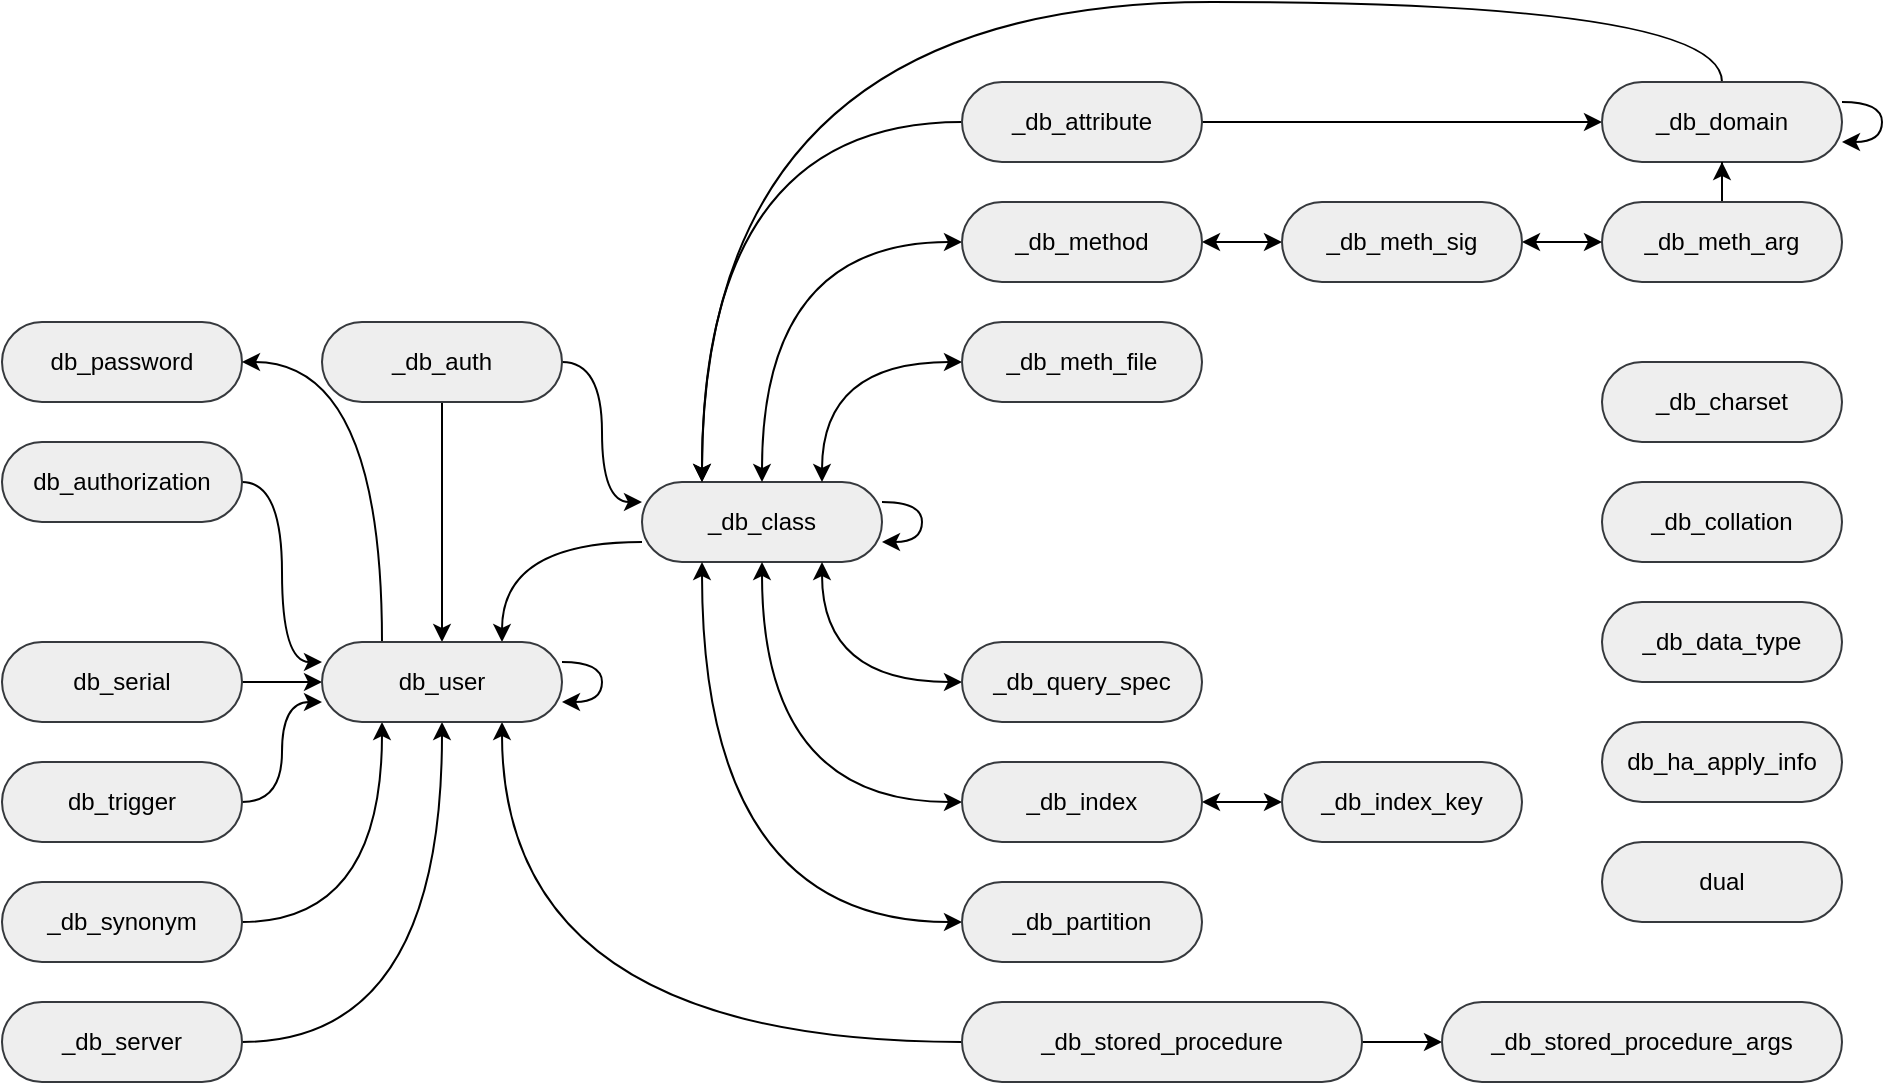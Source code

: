 <mxfile version="14.5.1" type="device"><diagram id="rySkN40V2NaOqqpjApOr" name="페이지-1"><mxGraphModel dx="1086" dy="806" grid="1" gridSize="10" guides="1" tooltips="1" connect="1" arrows="1" fold="1" page="1" pageScale="1" pageWidth="3300" pageHeight="4681" math="0" shadow="0"><root><mxCell id="0"/><mxCell id="1" parent="0"/><mxCell id="zn0woMsYTkKvDGycMEEG-139" style="edgeStyle=orthogonalEdgeStyle;curved=1;rounded=0;orthogonalLoop=1;jettySize=auto;html=1;entryX=0.75;entryY=0;entryDx=0;entryDy=0;startArrow=none;startFill=0;exitX=0;exitY=0.75;exitDx=0;exitDy=0;" parent="1" source="zn0woMsYTkKvDGycMEEG-30" target="zn0woMsYTkKvDGycMEEG-50" edge="1"><mxGeometry relative="1" as="geometry"/></mxCell><mxCell id="zn0woMsYTkKvDGycMEEG-30" value="&lt;span&gt;_db_class&lt;/span&gt;" style="rounded=1;whiteSpace=wrap;html=1;strokeWidth=1;arcSize=50;fillColor=#eeeeee;strokeColor=#36393d;" parent="1" vertex="1"><mxGeometry x="360" y="280" width="120" height="40" as="geometry"/></mxCell><mxCell id="zn0woMsYTkKvDGycMEEG-121" style="rounded=0;orthogonalLoop=1;jettySize=auto;html=1;entryX=0.25;entryY=0;entryDx=0;entryDy=0;startArrow=none;startFill=0;exitX=0;exitY=0.5;exitDx=0;exitDy=0;edgeStyle=orthogonalEdgeStyle;curved=1;" parent="1" source="zn0woMsYTkKvDGycMEEG-32" target="zn0woMsYTkKvDGycMEEG-30" edge="1"><mxGeometry relative="1" as="geometry"/></mxCell><mxCell id="zn0woMsYTkKvDGycMEEG-126" style="edgeStyle=orthogonalEdgeStyle;curved=1;rounded=0;orthogonalLoop=1;jettySize=auto;html=1;startArrow=none;startFill=0;entryX=0;entryY=0.5;entryDx=0;entryDy=0;exitX=1;exitY=0.5;exitDx=0;exitDy=0;" parent="1" source="zn0woMsYTkKvDGycMEEG-32" target="zn0woMsYTkKvDGycMEEG-33" edge="1"><mxGeometry relative="1" as="geometry"/></mxCell><mxCell id="zn0woMsYTkKvDGycMEEG-32" value="_db_attribute" style="rounded=1;whiteSpace=wrap;html=1;strokeWidth=1;arcSize=50;fillColor=#eeeeee;strokeColor=#36393d;" parent="1" vertex="1"><mxGeometry x="520" y="80" width="120" height="40" as="geometry"/></mxCell><mxCell id="zn0woMsYTkKvDGycMEEG-131" style="edgeStyle=orthogonalEdgeStyle;curved=1;rounded=0;orthogonalLoop=1;jettySize=auto;html=1;entryX=0.25;entryY=0;entryDx=0;entryDy=0;startArrow=none;startFill=0;" parent="1" source="zn0woMsYTkKvDGycMEEG-33" target="zn0woMsYTkKvDGycMEEG-30" edge="1"><mxGeometry relative="1" as="geometry"><Array as="points"><mxPoint x="900" y="40"/><mxPoint x="390" y="40"/></Array></mxGeometry></mxCell><mxCell id="zn0woMsYTkKvDGycMEEG-33" value="_db_domain" style="rounded=1;whiteSpace=wrap;html=1;strokeWidth=1;arcSize=50;gradientDirection=north;fillColor=#eeeeee;strokeColor=#36393d;" parent="1" vertex="1"><mxGeometry x="840" y="80" width="120" height="40" as="geometry"/></mxCell><mxCell id="zn0woMsYTkKvDGycMEEG-34" value="_db_charset" style="rounded=1;whiteSpace=wrap;html=1;strokeWidth=1;arcSize=50;fillColor=#eeeeee;strokeColor=#36393d;" parent="1" vertex="1"><mxGeometry x="840" y="220" width="120" height="40" as="geometry"/></mxCell><mxCell id="zn0woMsYTkKvDGycMEEG-35" value="_db_collation" style="rounded=1;whiteSpace=wrap;html=1;strokeWidth=1;arcSize=50;fillColor=#eeeeee;strokeColor=#36393d;" parent="1" vertex="1"><mxGeometry x="840" y="280" width="120" height="40" as="geometry"/></mxCell><mxCell id="zn0woMsYTkKvDGycMEEG-106" style="edgeStyle=orthogonalEdgeStyle;rounded=0;orthogonalLoop=1;jettySize=auto;html=1;startArrow=none;startFill=0;" parent="1" source="zn0woMsYTkKvDGycMEEG-38" target="zn0woMsYTkKvDGycMEEG-33" edge="1"><mxGeometry relative="1" as="geometry"/></mxCell><mxCell id="zn0woMsYTkKvDGycMEEG-38" value="_db_meth_arg" style="rounded=1;whiteSpace=wrap;html=1;strokeWidth=1;arcSize=50;fillColor=#eeeeee;strokeColor=#36393d;" parent="1" vertex="1"><mxGeometry x="840" y="140" width="120" height="40" as="geometry"/></mxCell><mxCell id="zn0woMsYTkKvDGycMEEG-130" style="edgeStyle=orthogonalEdgeStyle;curved=1;rounded=0;orthogonalLoop=1;jettySize=auto;html=1;entryX=0.75;entryY=0;entryDx=0;entryDy=0;startArrow=classic;startFill=1;" parent="1" source="zn0woMsYTkKvDGycMEEG-39" target="zn0woMsYTkKvDGycMEEG-30" edge="1"><mxGeometry relative="1" as="geometry"/></mxCell><mxCell id="zn0woMsYTkKvDGycMEEG-39" value="_db_meth_file" style="rounded=1;whiteSpace=wrap;html=1;strokeWidth=1;arcSize=50;fillColor=#eeeeee;strokeColor=#36393d;" parent="1" vertex="1"><mxGeometry x="520" y="200" width="120" height="40" as="geometry"/></mxCell><mxCell id="zn0woMsYTkKvDGycMEEG-132" style="edgeStyle=orthogonalEdgeStyle;curved=1;rounded=0;orthogonalLoop=1;jettySize=auto;html=1;entryX=0.75;entryY=1;entryDx=0;entryDy=0;startArrow=classic;startFill=1;" parent="1" source="zn0woMsYTkKvDGycMEEG-40" target="zn0woMsYTkKvDGycMEEG-30" edge="1"><mxGeometry relative="1" as="geometry"/></mxCell><mxCell id="zn0woMsYTkKvDGycMEEG-40" value="_db_query_spec" style="rounded=1;whiteSpace=wrap;html=1;strokeWidth=1;arcSize=50;fillColor=#eeeeee;strokeColor=#36393d;" parent="1" vertex="1"><mxGeometry x="520" y="360" width="120" height="40" as="geometry"/></mxCell><mxCell id="zn0woMsYTkKvDGycMEEG-77" style="edgeStyle=orthogonalEdgeStyle;rounded=0;orthogonalLoop=1;jettySize=auto;html=1;startArrow=classic;startFill=1;" parent="1" source="zn0woMsYTkKvDGycMEEG-41" target="zn0woMsYTkKvDGycMEEG-42" edge="1"><mxGeometry relative="1" as="geometry"/></mxCell><mxCell id="zn0woMsYTkKvDGycMEEG-133" style="edgeStyle=orthogonalEdgeStyle;curved=1;rounded=0;orthogonalLoop=1;jettySize=auto;html=1;entryX=0.5;entryY=1;entryDx=0;entryDy=0;startArrow=classic;startFill=1;" parent="1" source="zn0woMsYTkKvDGycMEEG-41" target="zn0woMsYTkKvDGycMEEG-30" edge="1"><mxGeometry relative="1" as="geometry"/></mxCell><mxCell id="zn0woMsYTkKvDGycMEEG-41" value="_db_index" style="rounded=1;whiteSpace=wrap;html=1;strokeWidth=1;arcSize=50;fillColor=#eeeeee;strokeColor=#36393d;" parent="1" vertex="1"><mxGeometry x="520" y="420" width="120" height="40" as="geometry"/></mxCell><mxCell id="zn0woMsYTkKvDGycMEEG-42" value="_db_index_key" style="rounded=1;whiteSpace=wrap;html=1;strokeWidth=1;arcSize=50;fillColor=#eeeeee;strokeColor=#36393d;" parent="1" vertex="1"><mxGeometry x="680" y="420" width="120" height="40" as="geometry"/></mxCell><mxCell id="zn0woMsYTkKvDGycMEEG-137" style="edgeStyle=orthogonalEdgeStyle;curved=1;rounded=0;orthogonalLoop=1;jettySize=auto;html=1;startArrow=none;startFill=0;" parent="1" source="zn0woMsYTkKvDGycMEEG-43" target="zn0woMsYTkKvDGycMEEG-50" edge="1"><mxGeometry relative="1" as="geometry"/></mxCell><mxCell id="zn0woMsYTkKvDGycMEEG-140" style="edgeStyle=orthogonalEdgeStyle;curved=1;rounded=0;orthogonalLoop=1;jettySize=auto;html=1;entryX=0;entryY=0.25;entryDx=0;entryDy=0;startArrow=none;startFill=0;" parent="1" source="zn0woMsYTkKvDGycMEEG-43" target="zn0woMsYTkKvDGycMEEG-30" edge="1"><mxGeometry relative="1" as="geometry"/></mxCell><mxCell id="zn0woMsYTkKvDGycMEEG-43" value="_db_auth" style="rounded=1;whiteSpace=wrap;html=1;strokeWidth=1;arcSize=50;fillColor=#eeeeee;strokeColor=#36393d;" parent="1" vertex="1"><mxGeometry x="200" y="200" width="120" height="40" as="geometry"/></mxCell><mxCell id="zn0woMsYTkKvDGycMEEG-44" value="_db_data_type" style="rounded=1;whiteSpace=wrap;html=1;strokeWidth=1;arcSize=50;fillColor=#eeeeee;strokeColor=#36393d;" parent="1" vertex="1"><mxGeometry x="840" y="340" width="120" height="40" as="geometry"/></mxCell><mxCell id="zn0woMsYTkKvDGycMEEG-134" style="edgeStyle=orthogonalEdgeStyle;curved=1;rounded=0;orthogonalLoop=1;jettySize=auto;html=1;entryX=0.25;entryY=1;entryDx=0;entryDy=0;startArrow=classic;startFill=1;" parent="1" source="zn0woMsYTkKvDGycMEEG-45" target="zn0woMsYTkKvDGycMEEG-30" edge="1"><mxGeometry relative="1" as="geometry"/></mxCell><mxCell id="zn0woMsYTkKvDGycMEEG-45" value="_db_partition" style="rounded=1;whiteSpace=wrap;html=1;strokeWidth=1;arcSize=50;fillColor=#eeeeee;strokeColor=#36393d;" parent="1" vertex="1"><mxGeometry x="520" y="480" width="120" height="40" as="geometry"/></mxCell><mxCell id="zn0woMsYTkKvDGycMEEG-149" style="edgeStyle=orthogonalEdgeStyle;curved=1;rounded=0;orthogonalLoop=1;jettySize=auto;html=1;entryX=0.5;entryY=1;entryDx=0;entryDy=0;startArrow=none;startFill=0;" parent="1" source="zn0woMsYTkKvDGycMEEG-46" target="zn0woMsYTkKvDGycMEEG-50" edge="1"><mxGeometry relative="1" as="geometry"/></mxCell><mxCell id="zn0woMsYTkKvDGycMEEG-46" value="_db_server" style="rounded=1;whiteSpace=wrap;html=1;strokeWidth=1;arcSize=50;fillColor=#eeeeee;strokeColor=#36393d;" parent="1" vertex="1"><mxGeometry x="40" y="540" width="120" height="40" as="geometry"/></mxCell><mxCell id="zn0woMsYTkKvDGycMEEG-82" style="edgeStyle=orthogonalEdgeStyle;rounded=0;orthogonalLoop=1;jettySize=auto;html=1;startArrow=none;startFill=0;curved=1;" parent="1" source="zn0woMsYTkKvDGycMEEG-47" target="zn0woMsYTkKvDGycMEEG-48" edge="1"><mxGeometry relative="1" as="geometry"/></mxCell><mxCell id="zn0woMsYTkKvDGycMEEG-152" style="edgeStyle=orthogonalEdgeStyle;curved=1;rounded=0;orthogonalLoop=1;jettySize=auto;html=1;entryX=0.75;entryY=1;entryDx=0;entryDy=0;startArrow=none;startFill=0;" parent="1" source="zn0woMsYTkKvDGycMEEG-47" target="zn0woMsYTkKvDGycMEEG-50" edge="1"><mxGeometry relative="1" as="geometry"/></mxCell><mxCell id="zn0woMsYTkKvDGycMEEG-47" value="_db_stored_procedure" style="rounded=1;whiteSpace=wrap;html=1;strokeWidth=1;arcSize=50;fillColor=#eeeeee;strokeColor=#36393d;" parent="1" vertex="1"><mxGeometry x="520" y="540" width="200" height="40" as="geometry"/></mxCell><mxCell id="zn0woMsYTkKvDGycMEEG-48" value="_db_stored_procedure_args" style="rounded=1;whiteSpace=wrap;html=1;strokeWidth=1;arcSize=50;fillColor=#eeeeee;strokeColor=#36393d;" parent="1" vertex="1"><mxGeometry x="760" y="540" width="200" height="40" as="geometry"/></mxCell><mxCell id="zn0woMsYTkKvDGycMEEG-148" style="edgeStyle=orthogonalEdgeStyle;curved=1;rounded=0;orthogonalLoop=1;jettySize=auto;html=1;entryX=0.25;entryY=1;entryDx=0;entryDy=0;startArrow=none;startFill=0;" parent="1" source="zn0woMsYTkKvDGycMEEG-49" target="zn0woMsYTkKvDGycMEEG-50" edge="1"><mxGeometry relative="1" as="geometry"/></mxCell><mxCell id="zn0woMsYTkKvDGycMEEG-49" value="_db_synonym" style="rounded=1;whiteSpace=wrap;html=1;strokeWidth=1;arcSize=50;fillColor=#eeeeee;strokeColor=#36393d;" parent="1" vertex="1"><mxGeometry x="40" y="480" width="120" height="40" as="geometry"/></mxCell><mxCell id="zn0woMsYTkKvDGycMEEG-89" style="edgeStyle=orthogonalEdgeStyle;rounded=0;orthogonalLoop=1;jettySize=auto;html=1;startArrow=none;startFill=0;curved=1;" parent="1" source="zn0woMsYTkKvDGycMEEG-52" target="zn0woMsYTkKvDGycMEEG-50" edge="1"><mxGeometry relative="1" as="geometry"/></mxCell><mxCell id="zn0woMsYTkKvDGycMEEG-52" value="db_serial" style="rounded=1;whiteSpace=wrap;html=1;strokeWidth=1;arcSize=50;fillColor=#eeeeee;strokeColor=#36393d;" parent="1" vertex="1"><mxGeometry x="40" y="360" width="120" height="40" as="geometry"/></mxCell><mxCell id="zn0woMsYTkKvDGycMEEG-147" style="edgeStyle=orthogonalEdgeStyle;curved=1;rounded=0;orthogonalLoop=1;jettySize=auto;html=1;entryX=0;entryY=0.75;entryDx=0;entryDy=0;startArrow=none;startFill=0;" parent="1" source="zn0woMsYTkKvDGycMEEG-53" target="zn0woMsYTkKvDGycMEEG-50" edge="1"><mxGeometry relative="1" as="geometry"/></mxCell><mxCell id="zn0woMsYTkKvDGycMEEG-53" value="db_trigger" style="rounded=1;whiteSpace=wrap;html=1;strokeWidth=1;arcSize=50;fillColor=#eeeeee;strokeColor=#36393d;" parent="1" vertex="1"><mxGeometry x="40" y="420" width="120" height="40" as="geometry"/></mxCell><mxCell id="zn0woMsYTkKvDGycMEEG-54" value="db_ha_apply_info" style="rounded=1;whiteSpace=wrap;html=1;strokeWidth=1;arcSize=50;fillColor=#eeeeee;strokeColor=#36393d;" parent="1" vertex="1"><mxGeometry x="840" y="400" width="120" height="40" as="geometry"/></mxCell><mxCell id="zn0woMsYTkKvDGycMEEG-55" value="dual" style="rounded=1;whiteSpace=wrap;html=1;strokeWidth=1;arcSize=50;fillColor=#eeeeee;strokeColor=#36393d;" parent="1" vertex="1"><mxGeometry x="840" y="460" width="120" height="40" as="geometry"/></mxCell><mxCell id="zn0woMsYTkKvDGycMEEG-69" style="edgeStyle=orthogonalEdgeStyle;rounded=0;orthogonalLoop=1;jettySize=auto;html=1;startArrow=none;startFill=0;curved=1;" parent="1" source="zn0woMsYTkKvDGycMEEG-33" target="zn0woMsYTkKvDGycMEEG-33" edge="1"><mxGeometry relative="1" as="geometry"/></mxCell><mxCell id="zn0woMsYTkKvDGycMEEG-85" value="db_password" style="rounded=1;whiteSpace=wrap;html=1;strokeWidth=1;arcSize=50;fillColor=#eeeeee;strokeColor=#36393d;" parent="1" vertex="1"><mxGeometry x="40" y="200" width="120" height="40" as="geometry"/></mxCell><mxCell id="zn0woMsYTkKvDGycMEEG-119" value="" style="edgeStyle=orthogonalEdgeStyle;rounded=0;orthogonalLoop=1;jettySize=auto;html=1;startArrow=classic;startFill=1;entryX=0;entryY=0.5;entryDx=0;entryDy=0;exitX=1;exitY=0.5;exitDx=0;exitDy=0;" parent="1" source="zn0woMsYTkKvDGycMEEG-36" target="zn0woMsYTkKvDGycMEEG-37" edge="1"><mxGeometry relative="1" as="geometry"/></mxCell><mxCell id="zn0woMsYTkKvDGycMEEG-129" style="edgeStyle=orthogonalEdgeStyle;rounded=0;orthogonalLoop=1;jettySize=auto;html=1;startArrow=classic;startFill=1;curved=1;" parent="1" source="zn0woMsYTkKvDGycMEEG-36" target="zn0woMsYTkKvDGycMEEG-30" edge="1"><mxGeometry relative="1" as="geometry"/></mxCell><mxCell id="zn0woMsYTkKvDGycMEEG-36" value="_db_method" style="rounded=1;whiteSpace=wrap;html=1;strokeWidth=1;arcSize=50;fillColor=#eeeeee;strokeColor=#36393d;" parent="1" vertex="1"><mxGeometry x="520" y="140" width="120" height="40" as="geometry"/></mxCell><mxCell id="zn0woMsYTkKvDGycMEEG-115" style="edgeStyle=orthogonalEdgeStyle;rounded=0;orthogonalLoop=1;jettySize=auto;html=1;startArrow=classic;startFill=1;exitX=1;exitY=0.5;exitDx=0;exitDy=0;entryX=0;entryY=0.5;entryDx=0;entryDy=0;" parent="1" source="zn0woMsYTkKvDGycMEEG-37" target="zn0woMsYTkKvDGycMEEG-38" edge="1"><mxGeometry relative="1" as="geometry"><mxPoint x="820" y="160" as="targetPoint"/></mxGeometry></mxCell><mxCell id="zn0woMsYTkKvDGycMEEG-37" value="_db_meth_sig" style="rounded=1;whiteSpace=wrap;html=1;strokeWidth=1;arcSize=50;fillColor=#eeeeee;strokeColor=#36393d;" parent="1" vertex="1"><mxGeometry x="680" y="140" width="120" height="40" as="geometry"/></mxCell><mxCell id="zn0woMsYTkKvDGycMEEG-145" style="edgeStyle=orthogonalEdgeStyle;curved=1;rounded=0;orthogonalLoop=1;jettySize=auto;html=1;entryX=1;entryY=0.5;entryDx=0;entryDy=0;startArrow=none;startFill=0;exitX=0.25;exitY=0;exitDx=0;exitDy=0;" parent="1" source="zn0woMsYTkKvDGycMEEG-50" target="zn0woMsYTkKvDGycMEEG-85" edge="1"><mxGeometry relative="1" as="geometry"/></mxCell><mxCell id="zn0woMsYTkKvDGycMEEG-50" value="db_user" style="rounded=1;whiteSpace=wrap;html=1;strokeWidth=1;arcSize=50;fillColor=#eeeeee;strokeColor=#36393d;" parent="1" vertex="1"><mxGeometry x="200" y="360" width="120" height="40" as="geometry"/></mxCell><mxCell id="zn0woMsYTkKvDGycMEEG-146" style="edgeStyle=orthogonalEdgeStyle;curved=1;rounded=0;orthogonalLoop=1;jettySize=auto;html=1;entryX=0;entryY=0.25;entryDx=0;entryDy=0;startArrow=none;startFill=0;" parent="1" source="zn0woMsYTkKvDGycMEEG-51" target="zn0woMsYTkKvDGycMEEG-50" edge="1"><mxGeometry relative="1" as="geometry"/></mxCell><mxCell id="zn0woMsYTkKvDGycMEEG-51" value="&lt;span style=&quot;color: rgb(0 , 0 , 0) ; font-family: &amp;#34;helvetica&amp;#34; ; font-size: 12px ; font-style: normal ; font-weight: 400 ; letter-spacing: normal ; text-align: center ; text-indent: 0px ; text-transform: none ; word-spacing: 0px ; display: inline ; float: none&quot;&gt;db_authorization&lt;/span&gt;" style="rounded=1;whiteSpace=wrap;html=1;strokeWidth=1;arcSize=50;fillColor=#eeeeee;strokeColor=#36393d;" parent="1" vertex="1"><mxGeometry x="40" y="260" width="120" height="40" as="geometry"/></mxCell><mxCell id="zn0woMsYTkKvDGycMEEG-112" style="edgeStyle=orthogonalEdgeStyle;curved=1;rounded=0;orthogonalLoop=1;jettySize=auto;html=1;startArrow=none;startFill=0;" parent="1" source="zn0woMsYTkKvDGycMEEG-30" target="zn0woMsYTkKvDGycMEEG-30" edge="1"><mxGeometry relative="1" as="geometry"/></mxCell><mxCell id="zn0woMsYTkKvDGycMEEG-142" style="edgeStyle=orthogonalEdgeStyle;curved=1;rounded=0;orthogonalLoop=1;jettySize=auto;html=1;startArrow=none;startFill=0;" parent="1" source="zn0woMsYTkKvDGycMEEG-50" target="zn0woMsYTkKvDGycMEEG-50" edge="1"><mxGeometry relative="1" as="geometry"/></mxCell></root></mxGraphModel></diagram></mxfile>